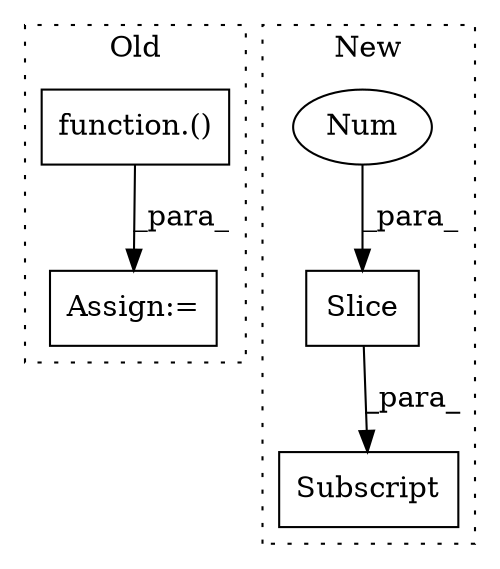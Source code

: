 digraph G {
subgraph cluster0 {
1 [label="function.()" a="75" s="11065,11128" l="60,1" shape="box"];
5 [label="Assign:=" a="68" s="11062" l="3" shape="box"];
label = "Old";
style="dotted";
}
subgraph cluster1 {
2 [label="Slice" a="80" s="11171" l="2" shape="box"];
3 [label="Num" a="76" s="11171" l="1" shape="ellipse"];
4 [label="Subscript" a="63" s="11164,0" l="10,0" shape="box"];
label = "New";
style="dotted";
}
1 -> 5 [label="_para_"];
2 -> 4 [label="_para_"];
3 -> 2 [label="_para_"];
}